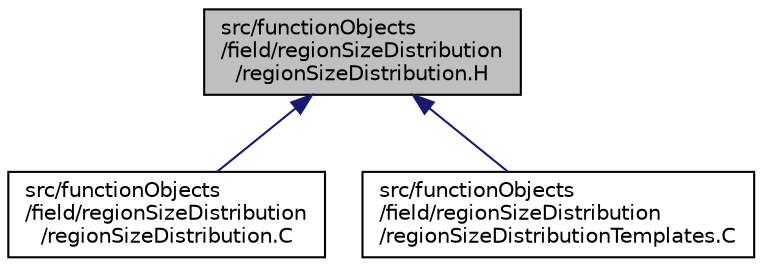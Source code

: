 digraph "src/functionObjects/field/regionSizeDistribution/regionSizeDistribution.H"
{
  bgcolor="transparent";
  edge [fontname="Helvetica",fontsize="10",labelfontname="Helvetica",labelfontsize="10"];
  node [fontname="Helvetica",fontsize="10",shape=record];
  Node1 [label="src/functionObjects\l/field/regionSizeDistribution\l/regionSizeDistribution.H",height=0.2,width=0.4,color="black", fillcolor="grey75", style="filled", fontcolor="black"];
  Node1 -> Node2 [dir="back",color="midnightblue",fontsize="10",style="solid",fontname="Helvetica"];
  Node2 [label="src/functionObjects\l/field/regionSizeDistribution\l/regionSizeDistribution.C",height=0.2,width=0.4,color="black",URL="$a06418.html"];
  Node1 -> Node3 [dir="back",color="midnightblue",fontsize="10",style="solid",fontname="Helvetica"];
  Node3 [label="src/functionObjects\l/field/regionSizeDistribution\l/regionSizeDistributionTemplates.C",height=0.2,width=0.4,color="black",URL="$a06420.html"];
}
